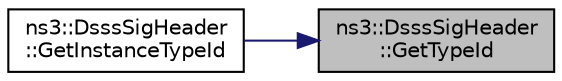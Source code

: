 digraph "ns3::DsssSigHeader::GetTypeId"
{
 // LATEX_PDF_SIZE
  edge [fontname="Helvetica",fontsize="10",labelfontname="Helvetica",labelfontsize="10"];
  node [fontname="Helvetica",fontsize="10",shape=record];
  rankdir="RL";
  Node1 [label="ns3::DsssSigHeader\l::GetTypeId",height=0.2,width=0.4,color="black", fillcolor="grey75", style="filled", fontcolor="black",tooltip="Get the type ID."];
  Node1 -> Node2 [dir="back",color="midnightblue",fontsize="10",style="solid",fontname="Helvetica"];
  Node2 [label="ns3::DsssSigHeader\l::GetInstanceTypeId",height=0.2,width=0.4,color="black", fillcolor="white", style="filled",URL="$classns3_1_1_dsss_sig_header.html#ad3e553bd7258e4a00a1e134b40a64609",tooltip="Get the most derived TypeId for this Object."];
}
